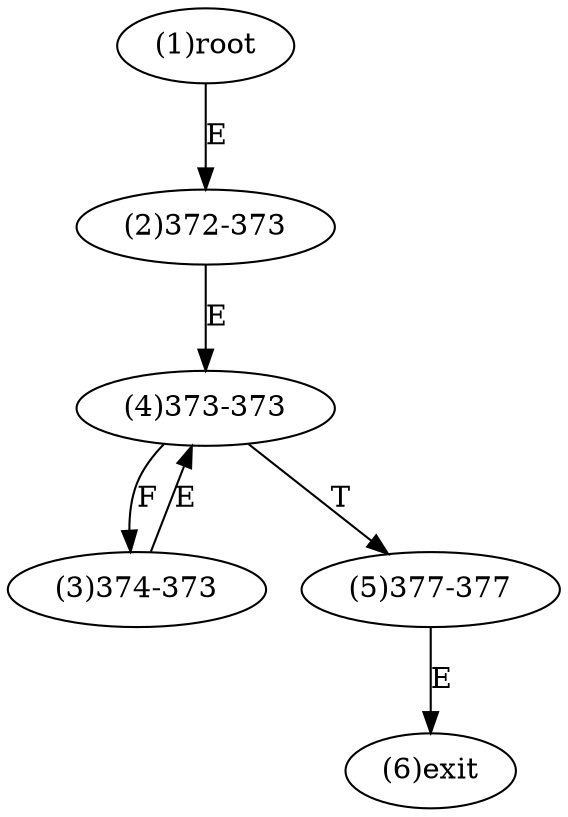 digraph "" { 
1[ label="(1)root"];
2[ label="(2)372-373"];
3[ label="(3)374-373"];
4[ label="(4)373-373"];
5[ label="(5)377-377"];
6[ label="(6)exit"];
1->2[ label="E"];
2->4[ label="E"];
3->4[ label="E"];
4->3[ label="F"];
4->5[ label="T"];
5->6[ label="E"];
}